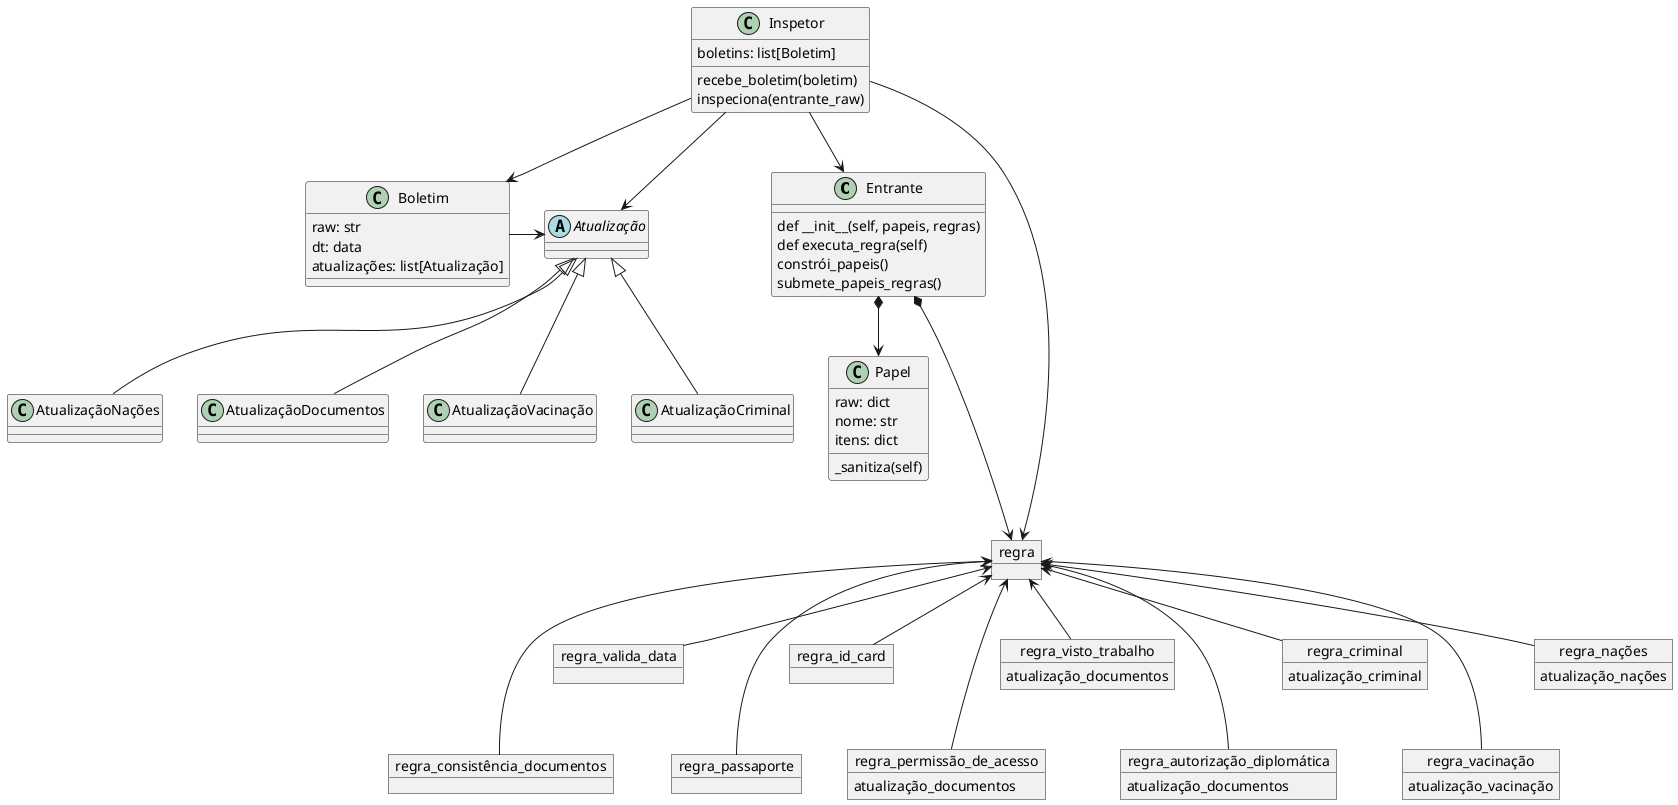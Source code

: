 @startuml

class Entrante{
    def __init__(self, papeis, regras)
    def executa_regra(self)
    constrói_papeis()
    submete_papeis_regras()
}

class Papel{
    raw: dict
    nome: str
    itens: dict
    _sanitiza(self)
}

class Boletim{
    raw: str
    dt: data
    atualizações: list[Atualização]
}

class Inspetor{
    boletins: list[Boletim]
    recebe_boletim(boletim)
    inspeciona(entrante_raw)
}

object regra
object regra_consistência_documentos
object regra_valida_data
object regra_passaporte
object regra_id_card
object regra_permissão_de_acesso{
    atualização_documentos
}
object regra_visto_trabalho{
    atualização_documentos
}
object regra_autorização_diplomática{
    atualização_documentos
}
object regra_criminal{
    atualização_criminal
}
object regra_vacinação{
    atualização_vacinação
}
object regra_nações{
    atualização_nações
}

abstract Atualização
class AtualizaçãoNações
class AtualizaçãoDocumentos
class AtualizaçãoVacinação
class AtualizaçãoCriminal

regra <--- regra_consistência_documentos
regra <-- regra_valida_data
regra <--- regra_passaporte
regra <-- regra_id_card
regra <--- regra_permissão_de_acesso
regra <-- regra_visto_trabalho
regra <--- regra_autorização_diplomática
regra <-- regra_criminal
regra <--- regra_vacinação
regra <-- regra_nações

Inspetor --> Entrante
Inspetor --> Boletim
Inspetor --> Atualização
Inspetor --> regra

Entrante *---> regra
Entrante *--> Papel

Atualização <|-- AtualizaçãoNações
Atualização <|-- AtualizaçãoDocumentos
Atualização <|-- AtualizaçãoVacinação
Atualização <|-- AtualizaçãoCriminal

Boletim -> Atualização
@enduml